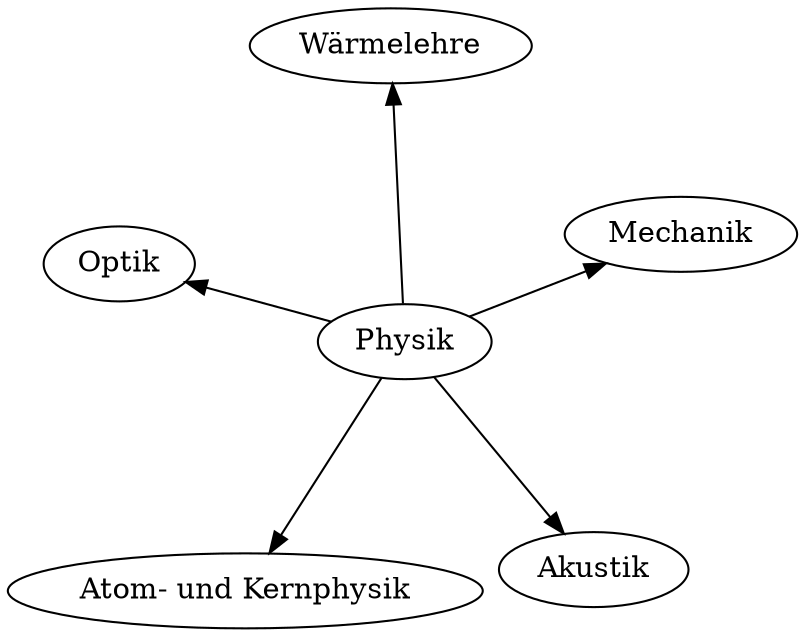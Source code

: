 digraph G {
  layout = neato;
  overlap = false;
  Physik -> Akustik;
  Physik -> "Atom- und Kernphysik";
  Physik -> Optik;
  Physik -> Mechanik;
  Physik -> Wärmelehre;

}
